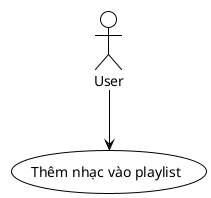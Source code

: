 @startuml UC016-Them-Nhac-Vao-Playlist
!theme plain

actor User
usecase "Thêm nhạc vào playlist" as UC016

User --> UC016

@enduml
